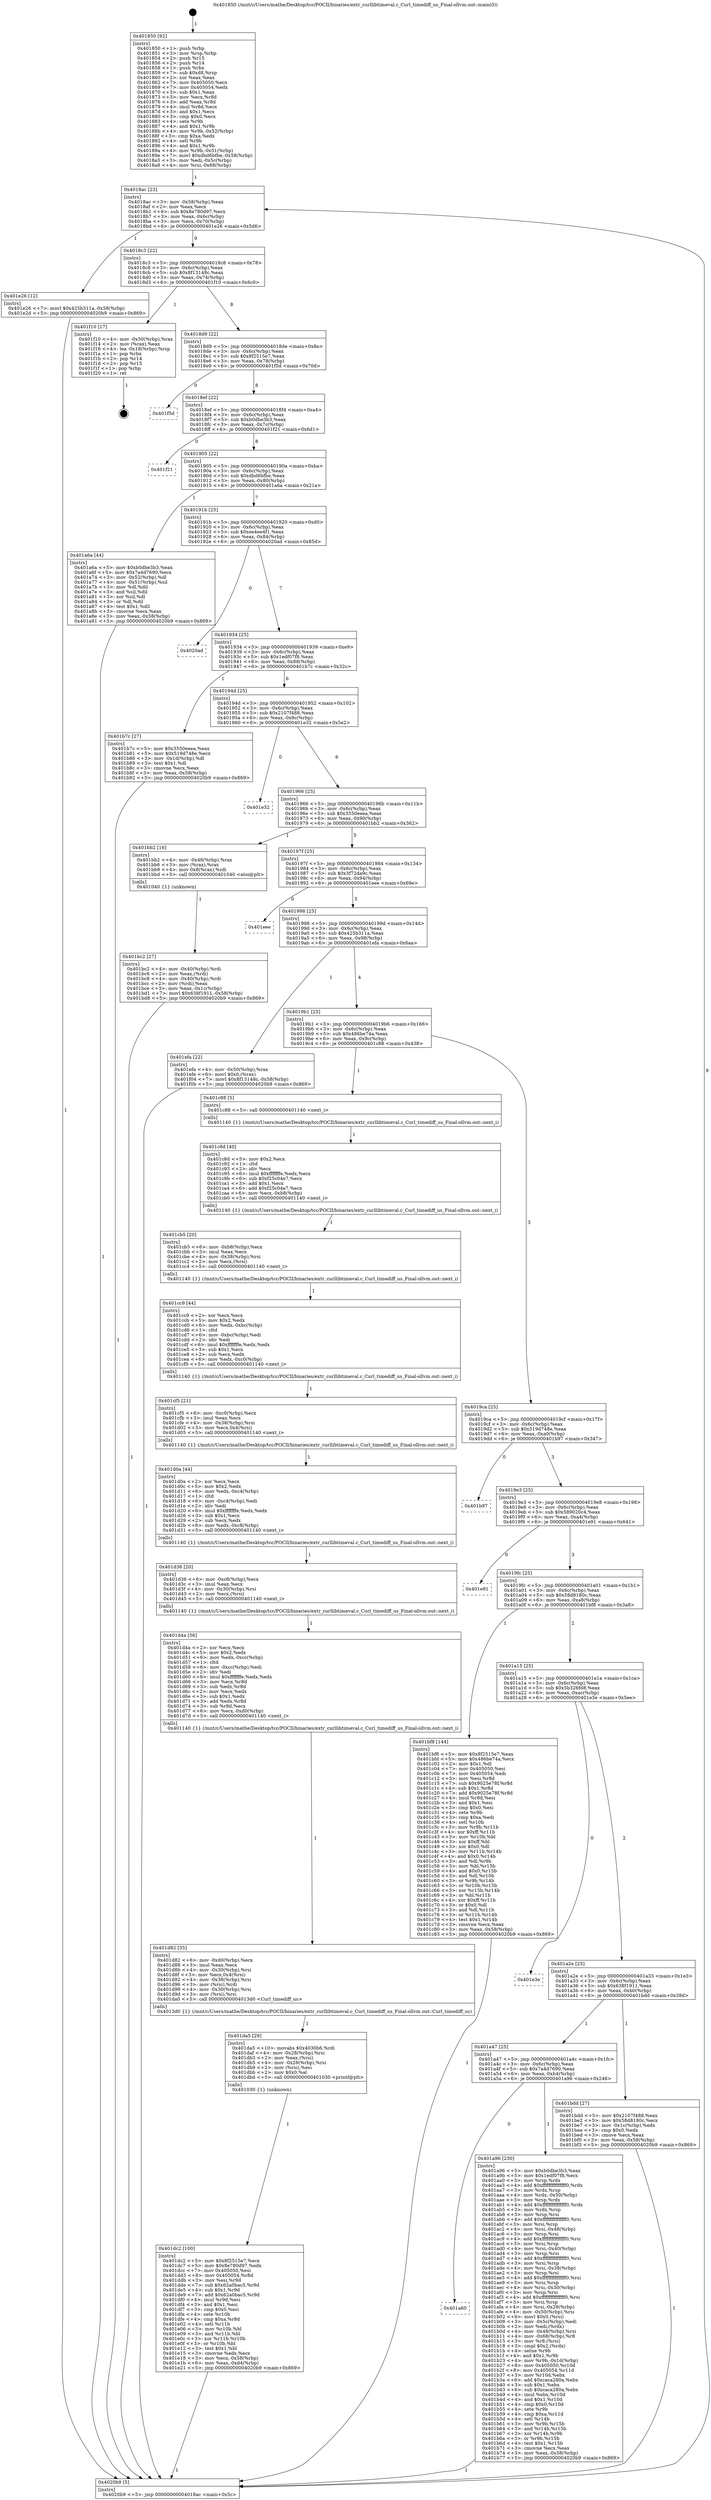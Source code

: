 digraph "0x401850" {
  label = "0x401850 (/mnt/c/Users/mathe/Desktop/tcc/POCII/binaries/extr_curllibtimeval.c_Curl_timediff_us_Final-ollvm.out::main(0))"
  labelloc = "t"
  node[shape=record]

  Entry [label="",width=0.3,height=0.3,shape=circle,fillcolor=black,style=filled]
  "0x4018ac" [label="{
     0x4018ac [23]\l
     | [instrs]\l
     &nbsp;&nbsp;0x4018ac \<+3\>: mov -0x58(%rbp),%eax\l
     &nbsp;&nbsp;0x4018af \<+2\>: mov %eax,%ecx\l
     &nbsp;&nbsp;0x4018b1 \<+6\>: sub $0x8e780d97,%ecx\l
     &nbsp;&nbsp;0x4018b7 \<+3\>: mov %eax,-0x6c(%rbp)\l
     &nbsp;&nbsp;0x4018ba \<+3\>: mov %ecx,-0x70(%rbp)\l
     &nbsp;&nbsp;0x4018bd \<+6\>: je 0000000000401e26 \<main+0x5d6\>\l
  }"]
  "0x401e26" [label="{
     0x401e26 [12]\l
     | [instrs]\l
     &nbsp;&nbsp;0x401e26 \<+7\>: movl $0x425b311a,-0x58(%rbp)\l
     &nbsp;&nbsp;0x401e2d \<+5\>: jmp 00000000004020b9 \<main+0x869\>\l
  }"]
  "0x4018c3" [label="{
     0x4018c3 [22]\l
     | [instrs]\l
     &nbsp;&nbsp;0x4018c3 \<+5\>: jmp 00000000004018c8 \<main+0x78\>\l
     &nbsp;&nbsp;0x4018c8 \<+3\>: mov -0x6c(%rbp),%eax\l
     &nbsp;&nbsp;0x4018cb \<+5\>: sub $0x8f13148c,%eax\l
     &nbsp;&nbsp;0x4018d0 \<+3\>: mov %eax,-0x74(%rbp)\l
     &nbsp;&nbsp;0x4018d3 \<+6\>: je 0000000000401f10 \<main+0x6c0\>\l
  }"]
  Exit [label="",width=0.3,height=0.3,shape=circle,fillcolor=black,style=filled,peripheries=2]
  "0x401f10" [label="{
     0x401f10 [17]\l
     | [instrs]\l
     &nbsp;&nbsp;0x401f10 \<+4\>: mov -0x50(%rbp),%rax\l
     &nbsp;&nbsp;0x401f14 \<+2\>: mov (%rax),%eax\l
     &nbsp;&nbsp;0x401f16 \<+4\>: lea -0x18(%rbp),%rsp\l
     &nbsp;&nbsp;0x401f1a \<+1\>: pop %rbx\l
     &nbsp;&nbsp;0x401f1b \<+2\>: pop %r14\l
     &nbsp;&nbsp;0x401f1d \<+2\>: pop %r15\l
     &nbsp;&nbsp;0x401f1f \<+1\>: pop %rbp\l
     &nbsp;&nbsp;0x401f20 \<+1\>: ret\l
  }"]
  "0x4018d9" [label="{
     0x4018d9 [22]\l
     | [instrs]\l
     &nbsp;&nbsp;0x4018d9 \<+5\>: jmp 00000000004018de \<main+0x8e\>\l
     &nbsp;&nbsp;0x4018de \<+3\>: mov -0x6c(%rbp),%eax\l
     &nbsp;&nbsp;0x4018e1 \<+5\>: sub $0x8f2515e7,%eax\l
     &nbsp;&nbsp;0x4018e6 \<+3\>: mov %eax,-0x78(%rbp)\l
     &nbsp;&nbsp;0x4018e9 \<+6\>: je 0000000000401f5d \<main+0x70d\>\l
  }"]
  "0x401dc2" [label="{
     0x401dc2 [100]\l
     | [instrs]\l
     &nbsp;&nbsp;0x401dc2 \<+5\>: mov $0x8f2515e7,%ecx\l
     &nbsp;&nbsp;0x401dc7 \<+5\>: mov $0x8e780d97,%edx\l
     &nbsp;&nbsp;0x401dcc \<+7\>: mov 0x405050,%esi\l
     &nbsp;&nbsp;0x401dd3 \<+8\>: mov 0x405054,%r8d\l
     &nbsp;&nbsp;0x401ddb \<+3\>: mov %esi,%r9d\l
     &nbsp;&nbsp;0x401dde \<+7\>: sub $0x62a0bac5,%r9d\l
     &nbsp;&nbsp;0x401de5 \<+4\>: sub $0x1,%r9d\l
     &nbsp;&nbsp;0x401de9 \<+7\>: add $0x62a0bac5,%r9d\l
     &nbsp;&nbsp;0x401df0 \<+4\>: imul %r9d,%esi\l
     &nbsp;&nbsp;0x401df4 \<+3\>: and $0x1,%esi\l
     &nbsp;&nbsp;0x401df7 \<+3\>: cmp $0x0,%esi\l
     &nbsp;&nbsp;0x401dfa \<+4\>: sete %r10b\l
     &nbsp;&nbsp;0x401dfe \<+4\>: cmp $0xa,%r8d\l
     &nbsp;&nbsp;0x401e02 \<+4\>: setl %r11b\l
     &nbsp;&nbsp;0x401e06 \<+3\>: mov %r10b,%bl\l
     &nbsp;&nbsp;0x401e09 \<+3\>: and %r11b,%bl\l
     &nbsp;&nbsp;0x401e0c \<+3\>: xor %r11b,%r10b\l
     &nbsp;&nbsp;0x401e0f \<+3\>: or %r10b,%bl\l
     &nbsp;&nbsp;0x401e12 \<+3\>: test $0x1,%bl\l
     &nbsp;&nbsp;0x401e15 \<+3\>: cmovne %edx,%ecx\l
     &nbsp;&nbsp;0x401e18 \<+3\>: mov %ecx,-0x58(%rbp)\l
     &nbsp;&nbsp;0x401e1b \<+6\>: mov %eax,-0xd4(%rbp)\l
     &nbsp;&nbsp;0x401e21 \<+5\>: jmp 00000000004020b9 \<main+0x869\>\l
  }"]
  "0x401f5d" [label="{
     0x401f5d\l
  }", style=dashed]
  "0x4018ef" [label="{
     0x4018ef [22]\l
     | [instrs]\l
     &nbsp;&nbsp;0x4018ef \<+5\>: jmp 00000000004018f4 \<main+0xa4\>\l
     &nbsp;&nbsp;0x4018f4 \<+3\>: mov -0x6c(%rbp),%eax\l
     &nbsp;&nbsp;0x4018f7 \<+5\>: sub $0xb0dbe3b3,%eax\l
     &nbsp;&nbsp;0x4018fc \<+3\>: mov %eax,-0x7c(%rbp)\l
     &nbsp;&nbsp;0x4018ff \<+6\>: je 0000000000401f21 \<main+0x6d1\>\l
  }"]
  "0x401da5" [label="{
     0x401da5 [29]\l
     | [instrs]\l
     &nbsp;&nbsp;0x401da5 \<+10\>: movabs $0x4030b6,%rdi\l
     &nbsp;&nbsp;0x401daf \<+4\>: mov -0x28(%rbp),%rsi\l
     &nbsp;&nbsp;0x401db3 \<+2\>: mov %eax,(%rsi)\l
     &nbsp;&nbsp;0x401db5 \<+4\>: mov -0x28(%rbp),%rsi\l
     &nbsp;&nbsp;0x401db9 \<+2\>: mov (%rsi),%esi\l
     &nbsp;&nbsp;0x401dbb \<+2\>: mov $0x0,%al\l
     &nbsp;&nbsp;0x401dbd \<+5\>: call 0000000000401030 \<printf@plt\>\l
     | [calls]\l
     &nbsp;&nbsp;0x401030 \{1\} (unknown)\l
  }"]
  "0x401f21" [label="{
     0x401f21\l
  }", style=dashed]
  "0x401905" [label="{
     0x401905 [22]\l
     | [instrs]\l
     &nbsp;&nbsp;0x401905 \<+5\>: jmp 000000000040190a \<main+0xba\>\l
     &nbsp;&nbsp;0x40190a \<+3\>: mov -0x6c(%rbp),%eax\l
     &nbsp;&nbsp;0x40190d \<+5\>: sub $0xdbd6bfbe,%eax\l
     &nbsp;&nbsp;0x401912 \<+3\>: mov %eax,-0x80(%rbp)\l
     &nbsp;&nbsp;0x401915 \<+6\>: je 0000000000401a6a \<main+0x21a\>\l
  }"]
  "0x401d82" [label="{
     0x401d82 [35]\l
     | [instrs]\l
     &nbsp;&nbsp;0x401d82 \<+6\>: mov -0xd0(%rbp),%ecx\l
     &nbsp;&nbsp;0x401d88 \<+3\>: imul %eax,%ecx\l
     &nbsp;&nbsp;0x401d8b \<+4\>: mov -0x30(%rbp),%rsi\l
     &nbsp;&nbsp;0x401d8f \<+3\>: mov %ecx,0x4(%rsi)\l
     &nbsp;&nbsp;0x401d92 \<+4\>: mov -0x38(%rbp),%rsi\l
     &nbsp;&nbsp;0x401d96 \<+3\>: mov (%rsi),%rdi\l
     &nbsp;&nbsp;0x401d99 \<+4\>: mov -0x30(%rbp),%rsi\l
     &nbsp;&nbsp;0x401d9d \<+3\>: mov (%rsi),%rsi\l
     &nbsp;&nbsp;0x401da0 \<+5\>: call 00000000004013d0 \<Curl_timediff_us\>\l
     | [calls]\l
     &nbsp;&nbsp;0x4013d0 \{1\} (/mnt/c/Users/mathe/Desktop/tcc/POCII/binaries/extr_curllibtimeval.c_Curl_timediff_us_Final-ollvm.out::Curl_timediff_us)\l
  }"]
  "0x401a6a" [label="{
     0x401a6a [44]\l
     | [instrs]\l
     &nbsp;&nbsp;0x401a6a \<+5\>: mov $0xb0dbe3b3,%eax\l
     &nbsp;&nbsp;0x401a6f \<+5\>: mov $0x7a4d7690,%ecx\l
     &nbsp;&nbsp;0x401a74 \<+3\>: mov -0x52(%rbp),%dl\l
     &nbsp;&nbsp;0x401a77 \<+4\>: mov -0x51(%rbp),%sil\l
     &nbsp;&nbsp;0x401a7b \<+3\>: mov %dl,%dil\l
     &nbsp;&nbsp;0x401a7e \<+3\>: and %sil,%dil\l
     &nbsp;&nbsp;0x401a81 \<+3\>: xor %sil,%dl\l
     &nbsp;&nbsp;0x401a84 \<+3\>: or %dl,%dil\l
     &nbsp;&nbsp;0x401a87 \<+4\>: test $0x1,%dil\l
     &nbsp;&nbsp;0x401a8b \<+3\>: cmovne %ecx,%eax\l
     &nbsp;&nbsp;0x401a8e \<+3\>: mov %eax,-0x58(%rbp)\l
     &nbsp;&nbsp;0x401a91 \<+5\>: jmp 00000000004020b9 \<main+0x869\>\l
  }"]
  "0x40191b" [label="{
     0x40191b [25]\l
     | [instrs]\l
     &nbsp;&nbsp;0x40191b \<+5\>: jmp 0000000000401920 \<main+0xd0\>\l
     &nbsp;&nbsp;0x401920 \<+3\>: mov -0x6c(%rbp),%eax\l
     &nbsp;&nbsp;0x401923 \<+5\>: sub $0xee4ee4f1,%eax\l
     &nbsp;&nbsp;0x401928 \<+6\>: mov %eax,-0x84(%rbp)\l
     &nbsp;&nbsp;0x40192e \<+6\>: je 00000000004020ad \<main+0x85d\>\l
  }"]
  "0x4020b9" [label="{
     0x4020b9 [5]\l
     | [instrs]\l
     &nbsp;&nbsp;0x4020b9 \<+5\>: jmp 00000000004018ac \<main+0x5c\>\l
  }"]
  "0x401850" [label="{
     0x401850 [92]\l
     | [instrs]\l
     &nbsp;&nbsp;0x401850 \<+1\>: push %rbp\l
     &nbsp;&nbsp;0x401851 \<+3\>: mov %rsp,%rbp\l
     &nbsp;&nbsp;0x401854 \<+2\>: push %r15\l
     &nbsp;&nbsp;0x401856 \<+2\>: push %r14\l
     &nbsp;&nbsp;0x401858 \<+1\>: push %rbx\l
     &nbsp;&nbsp;0x401859 \<+7\>: sub $0xd8,%rsp\l
     &nbsp;&nbsp;0x401860 \<+2\>: xor %eax,%eax\l
     &nbsp;&nbsp;0x401862 \<+7\>: mov 0x405050,%ecx\l
     &nbsp;&nbsp;0x401869 \<+7\>: mov 0x405054,%edx\l
     &nbsp;&nbsp;0x401870 \<+3\>: sub $0x1,%eax\l
     &nbsp;&nbsp;0x401873 \<+3\>: mov %ecx,%r8d\l
     &nbsp;&nbsp;0x401876 \<+3\>: add %eax,%r8d\l
     &nbsp;&nbsp;0x401879 \<+4\>: imul %r8d,%ecx\l
     &nbsp;&nbsp;0x40187d \<+3\>: and $0x1,%ecx\l
     &nbsp;&nbsp;0x401880 \<+3\>: cmp $0x0,%ecx\l
     &nbsp;&nbsp;0x401883 \<+4\>: sete %r9b\l
     &nbsp;&nbsp;0x401887 \<+4\>: and $0x1,%r9b\l
     &nbsp;&nbsp;0x40188b \<+4\>: mov %r9b,-0x52(%rbp)\l
     &nbsp;&nbsp;0x40188f \<+3\>: cmp $0xa,%edx\l
     &nbsp;&nbsp;0x401892 \<+4\>: setl %r9b\l
     &nbsp;&nbsp;0x401896 \<+4\>: and $0x1,%r9b\l
     &nbsp;&nbsp;0x40189a \<+4\>: mov %r9b,-0x51(%rbp)\l
     &nbsp;&nbsp;0x40189e \<+7\>: movl $0xdbd6bfbe,-0x58(%rbp)\l
     &nbsp;&nbsp;0x4018a5 \<+3\>: mov %edi,-0x5c(%rbp)\l
     &nbsp;&nbsp;0x4018a8 \<+4\>: mov %rsi,-0x68(%rbp)\l
  }"]
  "0x401d4a" [label="{
     0x401d4a [56]\l
     | [instrs]\l
     &nbsp;&nbsp;0x401d4a \<+2\>: xor %ecx,%ecx\l
     &nbsp;&nbsp;0x401d4c \<+5\>: mov $0x2,%edx\l
     &nbsp;&nbsp;0x401d51 \<+6\>: mov %edx,-0xcc(%rbp)\l
     &nbsp;&nbsp;0x401d57 \<+1\>: cltd\l
     &nbsp;&nbsp;0x401d58 \<+6\>: mov -0xcc(%rbp),%edi\l
     &nbsp;&nbsp;0x401d5e \<+2\>: idiv %edi\l
     &nbsp;&nbsp;0x401d60 \<+6\>: imul $0xfffffffe,%edx,%edx\l
     &nbsp;&nbsp;0x401d66 \<+3\>: mov %ecx,%r8d\l
     &nbsp;&nbsp;0x401d69 \<+3\>: sub %edx,%r8d\l
     &nbsp;&nbsp;0x401d6c \<+2\>: mov %ecx,%edx\l
     &nbsp;&nbsp;0x401d6e \<+3\>: sub $0x1,%edx\l
     &nbsp;&nbsp;0x401d71 \<+3\>: add %edx,%r8d\l
     &nbsp;&nbsp;0x401d74 \<+3\>: sub %r8d,%ecx\l
     &nbsp;&nbsp;0x401d77 \<+6\>: mov %ecx,-0xd0(%rbp)\l
     &nbsp;&nbsp;0x401d7d \<+5\>: call 0000000000401140 \<next_i\>\l
     | [calls]\l
     &nbsp;&nbsp;0x401140 \{1\} (/mnt/c/Users/mathe/Desktop/tcc/POCII/binaries/extr_curllibtimeval.c_Curl_timediff_us_Final-ollvm.out::next_i)\l
  }"]
  "0x4020ad" [label="{
     0x4020ad\l
  }", style=dashed]
  "0x401934" [label="{
     0x401934 [25]\l
     | [instrs]\l
     &nbsp;&nbsp;0x401934 \<+5\>: jmp 0000000000401939 \<main+0xe9\>\l
     &nbsp;&nbsp;0x401939 \<+3\>: mov -0x6c(%rbp),%eax\l
     &nbsp;&nbsp;0x40193c \<+5\>: sub $0x1edf07f8,%eax\l
     &nbsp;&nbsp;0x401941 \<+6\>: mov %eax,-0x88(%rbp)\l
     &nbsp;&nbsp;0x401947 \<+6\>: je 0000000000401b7c \<main+0x32c\>\l
  }"]
  "0x401d36" [label="{
     0x401d36 [20]\l
     | [instrs]\l
     &nbsp;&nbsp;0x401d36 \<+6\>: mov -0xc8(%rbp),%ecx\l
     &nbsp;&nbsp;0x401d3c \<+3\>: imul %eax,%ecx\l
     &nbsp;&nbsp;0x401d3f \<+4\>: mov -0x30(%rbp),%rsi\l
     &nbsp;&nbsp;0x401d43 \<+2\>: mov %ecx,(%rsi)\l
     &nbsp;&nbsp;0x401d45 \<+5\>: call 0000000000401140 \<next_i\>\l
     | [calls]\l
     &nbsp;&nbsp;0x401140 \{1\} (/mnt/c/Users/mathe/Desktop/tcc/POCII/binaries/extr_curllibtimeval.c_Curl_timediff_us_Final-ollvm.out::next_i)\l
  }"]
  "0x401b7c" [label="{
     0x401b7c [27]\l
     | [instrs]\l
     &nbsp;&nbsp;0x401b7c \<+5\>: mov $0x3550eeea,%eax\l
     &nbsp;&nbsp;0x401b81 \<+5\>: mov $0x519d748e,%ecx\l
     &nbsp;&nbsp;0x401b86 \<+3\>: mov -0x1d(%rbp),%dl\l
     &nbsp;&nbsp;0x401b89 \<+3\>: test $0x1,%dl\l
     &nbsp;&nbsp;0x401b8c \<+3\>: cmovne %ecx,%eax\l
     &nbsp;&nbsp;0x401b8f \<+3\>: mov %eax,-0x58(%rbp)\l
     &nbsp;&nbsp;0x401b92 \<+5\>: jmp 00000000004020b9 \<main+0x869\>\l
  }"]
  "0x40194d" [label="{
     0x40194d [25]\l
     | [instrs]\l
     &nbsp;&nbsp;0x40194d \<+5\>: jmp 0000000000401952 \<main+0x102\>\l
     &nbsp;&nbsp;0x401952 \<+3\>: mov -0x6c(%rbp),%eax\l
     &nbsp;&nbsp;0x401955 \<+5\>: sub $0x2107f488,%eax\l
     &nbsp;&nbsp;0x40195a \<+6\>: mov %eax,-0x8c(%rbp)\l
     &nbsp;&nbsp;0x401960 \<+6\>: je 0000000000401e32 \<main+0x5e2\>\l
  }"]
  "0x401d0a" [label="{
     0x401d0a [44]\l
     | [instrs]\l
     &nbsp;&nbsp;0x401d0a \<+2\>: xor %ecx,%ecx\l
     &nbsp;&nbsp;0x401d0c \<+5\>: mov $0x2,%edx\l
     &nbsp;&nbsp;0x401d11 \<+6\>: mov %edx,-0xc4(%rbp)\l
     &nbsp;&nbsp;0x401d17 \<+1\>: cltd\l
     &nbsp;&nbsp;0x401d18 \<+6\>: mov -0xc4(%rbp),%edi\l
     &nbsp;&nbsp;0x401d1e \<+2\>: idiv %edi\l
     &nbsp;&nbsp;0x401d20 \<+6\>: imul $0xfffffffe,%edx,%edx\l
     &nbsp;&nbsp;0x401d26 \<+3\>: sub $0x1,%ecx\l
     &nbsp;&nbsp;0x401d29 \<+2\>: sub %ecx,%edx\l
     &nbsp;&nbsp;0x401d2b \<+6\>: mov %edx,-0xc8(%rbp)\l
     &nbsp;&nbsp;0x401d31 \<+5\>: call 0000000000401140 \<next_i\>\l
     | [calls]\l
     &nbsp;&nbsp;0x401140 \{1\} (/mnt/c/Users/mathe/Desktop/tcc/POCII/binaries/extr_curllibtimeval.c_Curl_timediff_us_Final-ollvm.out::next_i)\l
  }"]
  "0x401e32" [label="{
     0x401e32\l
  }", style=dashed]
  "0x401966" [label="{
     0x401966 [25]\l
     | [instrs]\l
     &nbsp;&nbsp;0x401966 \<+5\>: jmp 000000000040196b \<main+0x11b\>\l
     &nbsp;&nbsp;0x40196b \<+3\>: mov -0x6c(%rbp),%eax\l
     &nbsp;&nbsp;0x40196e \<+5\>: sub $0x3550eeea,%eax\l
     &nbsp;&nbsp;0x401973 \<+6\>: mov %eax,-0x90(%rbp)\l
     &nbsp;&nbsp;0x401979 \<+6\>: je 0000000000401bb2 \<main+0x362\>\l
  }"]
  "0x401cf5" [label="{
     0x401cf5 [21]\l
     | [instrs]\l
     &nbsp;&nbsp;0x401cf5 \<+6\>: mov -0xc0(%rbp),%ecx\l
     &nbsp;&nbsp;0x401cfb \<+3\>: imul %eax,%ecx\l
     &nbsp;&nbsp;0x401cfe \<+4\>: mov -0x38(%rbp),%rsi\l
     &nbsp;&nbsp;0x401d02 \<+3\>: mov %ecx,0x4(%rsi)\l
     &nbsp;&nbsp;0x401d05 \<+5\>: call 0000000000401140 \<next_i\>\l
     | [calls]\l
     &nbsp;&nbsp;0x401140 \{1\} (/mnt/c/Users/mathe/Desktop/tcc/POCII/binaries/extr_curllibtimeval.c_Curl_timediff_us_Final-ollvm.out::next_i)\l
  }"]
  "0x401bb2" [label="{
     0x401bb2 [16]\l
     | [instrs]\l
     &nbsp;&nbsp;0x401bb2 \<+4\>: mov -0x48(%rbp),%rax\l
     &nbsp;&nbsp;0x401bb6 \<+3\>: mov (%rax),%rax\l
     &nbsp;&nbsp;0x401bb9 \<+4\>: mov 0x8(%rax),%rdi\l
     &nbsp;&nbsp;0x401bbd \<+5\>: call 0000000000401040 \<atoi@plt\>\l
     | [calls]\l
     &nbsp;&nbsp;0x401040 \{1\} (unknown)\l
  }"]
  "0x40197f" [label="{
     0x40197f [25]\l
     | [instrs]\l
     &nbsp;&nbsp;0x40197f \<+5\>: jmp 0000000000401984 \<main+0x134\>\l
     &nbsp;&nbsp;0x401984 \<+3\>: mov -0x6c(%rbp),%eax\l
     &nbsp;&nbsp;0x401987 \<+5\>: sub $0x3f72da9c,%eax\l
     &nbsp;&nbsp;0x40198c \<+6\>: mov %eax,-0x94(%rbp)\l
     &nbsp;&nbsp;0x401992 \<+6\>: je 0000000000401eee \<main+0x69e\>\l
  }"]
  "0x401cc9" [label="{
     0x401cc9 [44]\l
     | [instrs]\l
     &nbsp;&nbsp;0x401cc9 \<+2\>: xor %ecx,%ecx\l
     &nbsp;&nbsp;0x401ccb \<+5\>: mov $0x2,%edx\l
     &nbsp;&nbsp;0x401cd0 \<+6\>: mov %edx,-0xbc(%rbp)\l
     &nbsp;&nbsp;0x401cd6 \<+1\>: cltd\l
     &nbsp;&nbsp;0x401cd7 \<+6\>: mov -0xbc(%rbp),%edi\l
     &nbsp;&nbsp;0x401cdd \<+2\>: idiv %edi\l
     &nbsp;&nbsp;0x401cdf \<+6\>: imul $0xfffffffe,%edx,%edx\l
     &nbsp;&nbsp;0x401ce5 \<+3\>: sub $0x1,%ecx\l
     &nbsp;&nbsp;0x401ce8 \<+2\>: sub %ecx,%edx\l
     &nbsp;&nbsp;0x401cea \<+6\>: mov %edx,-0xc0(%rbp)\l
     &nbsp;&nbsp;0x401cf0 \<+5\>: call 0000000000401140 \<next_i\>\l
     | [calls]\l
     &nbsp;&nbsp;0x401140 \{1\} (/mnt/c/Users/mathe/Desktop/tcc/POCII/binaries/extr_curllibtimeval.c_Curl_timediff_us_Final-ollvm.out::next_i)\l
  }"]
  "0x401eee" [label="{
     0x401eee\l
  }", style=dashed]
  "0x401998" [label="{
     0x401998 [25]\l
     | [instrs]\l
     &nbsp;&nbsp;0x401998 \<+5\>: jmp 000000000040199d \<main+0x14d\>\l
     &nbsp;&nbsp;0x40199d \<+3\>: mov -0x6c(%rbp),%eax\l
     &nbsp;&nbsp;0x4019a0 \<+5\>: sub $0x425b311a,%eax\l
     &nbsp;&nbsp;0x4019a5 \<+6\>: mov %eax,-0x98(%rbp)\l
     &nbsp;&nbsp;0x4019ab \<+6\>: je 0000000000401efa \<main+0x6aa\>\l
  }"]
  "0x401cb5" [label="{
     0x401cb5 [20]\l
     | [instrs]\l
     &nbsp;&nbsp;0x401cb5 \<+6\>: mov -0xb8(%rbp),%ecx\l
     &nbsp;&nbsp;0x401cbb \<+3\>: imul %eax,%ecx\l
     &nbsp;&nbsp;0x401cbe \<+4\>: mov -0x38(%rbp),%rsi\l
     &nbsp;&nbsp;0x401cc2 \<+2\>: mov %ecx,(%rsi)\l
     &nbsp;&nbsp;0x401cc4 \<+5\>: call 0000000000401140 \<next_i\>\l
     | [calls]\l
     &nbsp;&nbsp;0x401140 \{1\} (/mnt/c/Users/mathe/Desktop/tcc/POCII/binaries/extr_curllibtimeval.c_Curl_timediff_us_Final-ollvm.out::next_i)\l
  }"]
  "0x401efa" [label="{
     0x401efa [22]\l
     | [instrs]\l
     &nbsp;&nbsp;0x401efa \<+4\>: mov -0x50(%rbp),%rax\l
     &nbsp;&nbsp;0x401efe \<+6\>: movl $0x0,(%rax)\l
     &nbsp;&nbsp;0x401f04 \<+7\>: movl $0x8f13148c,-0x58(%rbp)\l
     &nbsp;&nbsp;0x401f0b \<+5\>: jmp 00000000004020b9 \<main+0x869\>\l
  }"]
  "0x4019b1" [label="{
     0x4019b1 [25]\l
     | [instrs]\l
     &nbsp;&nbsp;0x4019b1 \<+5\>: jmp 00000000004019b6 \<main+0x166\>\l
     &nbsp;&nbsp;0x4019b6 \<+3\>: mov -0x6c(%rbp),%eax\l
     &nbsp;&nbsp;0x4019b9 \<+5\>: sub $0x486be74a,%eax\l
     &nbsp;&nbsp;0x4019be \<+6\>: mov %eax,-0x9c(%rbp)\l
     &nbsp;&nbsp;0x4019c4 \<+6\>: je 0000000000401c88 \<main+0x438\>\l
  }"]
  "0x401c8d" [label="{
     0x401c8d [40]\l
     | [instrs]\l
     &nbsp;&nbsp;0x401c8d \<+5\>: mov $0x2,%ecx\l
     &nbsp;&nbsp;0x401c92 \<+1\>: cltd\l
     &nbsp;&nbsp;0x401c93 \<+2\>: idiv %ecx\l
     &nbsp;&nbsp;0x401c95 \<+6\>: imul $0xfffffffe,%edx,%ecx\l
     &nbsp;&nbsp;0x401c9b \<+6\>: sub $0xf25c04e7,%ecx\l
     &nbsp;&nbsp;0x401ca1 \<+3\>: add $0x1,%ecx\l
     &nbsp;&nbsp;0x401ca4 \<+6\>: add $0xf25c04e7,%ecx\l
     &nbsp;&nbsp;0x401caa \<+6\>: mov %ecx,-0xb8(%rbp)\l
     &nbsp;&nbsp;0x401cb0 \<+5\>: call 0000000000401140 \<next_i\>\l
     | [calls]\l
     &nbsp;&nbsp;0x401140 \{1\} (/mnt/c/Users/mathe/Desktop/tcc/POCII/binaries/extr_curllibtimeval.c_Curl_timediff_us_Final-ollvm.out::next_i)\l
  }"]
  "0x401c88" [label="{
     0x401c88 [5]\l
     | [instrs]\l
     &nbsp;&nbsp;0x401c88 \<+5\>: call 0000000000401140 \<next_i\>\l
     | [calls]\l
     &nbsp;&nbsp;0x401140 \{1\} (/mnt/c/Users/mathe/Desktop/tcc/POCII/binaries/extr_curllibtimeval.c_Curl_timediff_us_Final-ollvm.out::next_i)\l
  }"]
  "0x4019ca" [label="{
     0x4019ca [25]\l
     | [instrs]\l
     &nbsp;&nbsp;0x4019ca \<+5\>: jmp 00000000004019cf \<main+0x17f\>\l
     &nbsp;&nbsp;0x4019cf \<+3\>: mov -0x6c(%rbp),%eax\l
     &nbsp;&nbsp;0x4019d2 \<+5\>: sub $0x519d748e,%eax\l
     &nbsp;&nbsp;0x4019d7 \<+6\>: mov %eax,-0xa0(%rbp)\l
     &nbsp;&nbsp;0x4019dd \<+6\>: je 0000000000401b97 \<main+0x347\>\l
  }"]
  "0x401bc2" [label="{
     0x401bc2 [27]\l
     | [instrs]\l
     &nbsp;&nbsp;0x401bc2 \<+4\>: mov -0x40(%rbp),%rdi\l
     &nbsp;&nbsp;0x401bc6 \<+2\>: mov %eax,(%rdi)\l
     &nbsp;&nbsp;0x401bc8 \<+4\>: mov -0x40(%rbp),%rdi\l
     &nbsp;&nbsp;0x401bcc \<+2\>: mov (%rdi),%eax\l
     &nbsp;&nbsp;0x401bce \<+3\>: mov %eax,-0x1c(%rbp)\l
     &nbsp;&nbsp;0x401bd1 \<+7\>: movl $0x638f1911,-0x58(%rbp)\l
     &nbsp;&nbsp;0x401bd8 \<+5\>: jmp 00000000004020b9 \<main+0x869\>\l
  }"]
  "0x401b97" [label="{
     0x401b97\l
  }", style=dashed]
  "0x4019e3" [label="{
     0x4019e3 [25]\l
     | [instrs]\l
     &nbsp;&nbsp;0x4019e3 \<+5\>: jmp 00000000004019e8 \<main+0x198\>\l
     &nbsp;&nbsp;0x4019e8 \<+3\>: mov -0x6c(%rbp),%eax\l
     &nbsp;&nbsp;0x4019eb \<+5\>: sub $0x589020c4,%eax\l
     &nbsp;&nbsp;0x4019f0 \<+6\>: mov %eax,-0xa4(%rbp)\l
     &nbsp;&nbsp;0x4019f6 \<+6\>: je 0000000000401e91 \<main+0x641\>\l
  }"]
  "0x401a60" [label="{
     0x401a60\l
  }", style=dashed]
  "0x401e91" [label="{
     0x401e91\l
  }", style=dashed]
  "0x4019fc" [label="{
     0x4019fc [25]\l
     | [instrs]\l
     &nbsp;&nbsp;0x4019fc \<+5\>: jmp 0000000000401a01 \<main+0x1b1\>\l
     &nbsp;&nbsp;0x401a01 \<+3\>: mov -0x6c(%rbp),%eax\l
     &nbsp;&nbsp;0x401a04 \<+5\>: sub $0x58d8180c,%eax\l
     &nbsp;&nbsp;0x401a09 \<+6\>: mov %eax,-0xa8(%rbp)\l
     &nbsp;&nbsp;0x401a0f \<+6\>: je 0000000000401bf8 \<main+0x3a8\>\l
  }"]
  "0x401a96" [label="{
     0x401a96 [230]\l
     | [instrs]\l
     &nbsp;&nbsp;0x401a96 \<+5\>: mov $0xb0dbe3b3,%eax\l
     &nbsp;&nbsp;0x401a9b \<+5\>: mov $0x1edf07f8,%ecx\l
     &nbsp;&nbsp;0x401aa0 \<+3\>: mov %rsp,%rdx\l
     &nbsp;&nbsp;0x401aa3 \<+4\>: add $0xfffffffffffffff0,%rdx\l
     &nbsp;&nbsp;0x401aa7 \<+3\>: mov %rdx,%rsp\l
     &nbsp;&nbsp;0x401aaa \<+4\>: mov %rdx,-0x50(%rbp)\l
     &nbsp;&nbsp;0x401aae \<+3\>: mov %rsp,%rdx\l
     &nbsp;&nbsp;0x401ab1 \<+4\>: add $0xfffffffffffffff0,%rdx\l
     &nbsp;&nbsp;0x401ab5 \<+3\>: mov %rdx,%rsp\l
     &nbsp;&nbsp;0x401ab8 \<+3\>: mov %rsp,%rsi\l
     &nbsp;&nbsp;0x401abb \<+4\>: add $0xfffffffffffffff0,%rsi\l
     &nbsp;&nbsp;0x401abf \<+3\>: mov %rsi,%rsp\l
     &nbsp;&nbsp;0x401ac2 \<+4\>: mov %rsi,-0x48(%rbp)\l
     &nbsp;&nbsp;0x401ac6 \<+3\>: mov %rsp,%rsi\l
     &nbsp;&nbsp;0x401ac9 \<+4\>: add $0xfffffffffffffff0,%rsi\l
     &nbsp;&nbsp;0x401acd \<+3\>: mov %rsi,%rsp\l
     &nbsp;&nbsp;0x401ad0 \<+4\>: mov %rsi,-0x40(%rbp)\l
     &nbsp;&nbsp;0x401ad4 \<+3\>: mov %rsp,%rsi\l
     &nbsp;&nbsp;0x401ad7 \<+4\>: add $0xfffffffffffffff0,%rsi\l
     &nbsp;&nbsp;0x401adb \<+3\>: mov %rsi,%rsp\l
     &nbsp;&nbsp;0x401ade \<+4\>: mov %rsi,-0x38(%rbp)\l
     &nbsp;&nbsp;0x401ae2 \<+3\>: mov %rsp,%rsi\l
     &nbsp;&nbsp;0x401ae5 \<+4\>: add $0xfffffffffffffff0,%rsi\l
     &nbsp;&nbsp;0x401ae9 \<+3\>: mov %rsi,%rsp\l
     &nbsp;&nbsp;0x401aec \<+4\>: mov %rsi,-0x30(%rbp)\l
     &nbsp;&nbsp;0x401af0 \<+3\>: mov %rsp,%rsi\l
     &nbsp;&nbsp;0x401af3 \<+4\>: add $0xfffffffffffffff0,%rsi\l
     &nbsp;&nbsp;0x401af7 \<+3\>: mov %rsi,%rsp\l
     &nbsp;&nbsp;0x401afa \<+4\>: mov %rsi,-0x28(%rbp)\l
     &nbsp;&nbsp;0x401afe \<+4\>: mov -0x50(%rbp),%rsi\l
     &nbsp;&nbsp;0x401b02 \<+6\>: movl $0x0,(%rsi)\l
     &nbsp;&nbsp;0x401b08 \<+3\>: mov -0x5c(%rbp),%edi\l
     &nbsp;&nbsp;0x401b0b \<+2\>: mov %edi,(%rdx)\l
     &nbsp;&nbsp;0x401b0d \<+4\>: mov -0x48(%rbp),%rsi\l
     &nbsp;&nbsp;0x401b11 \<+4\>: mov -0x68(%rbp),%r8\l
     &nbsp;&nbsp;0x401b15 \<+3\>: mov %r8,(%rsi)\l
     &nbsp;&nbsp;0x401b18 \<+3\>: cmpl $0x2,(%rdx)\l
     &nbsp;&nbsp;0x401b1b \<+4\>: setne %r9b\l
     &nbsp;&nbsp;0x401b1f \<+4\>: and $0x1,%r9b\l
     &nbsp;&nbsp;0x401b23 \<+4\>: mov %r9b,-0x1d(%rbp)\l
     &nbsp;&nbsp;0x401b27 \<+8\>: mov 0x405050,%r10d\l
     &nbsp;&nbsp;0x401b2f \<+8\>: mov 0x405054,%r11d\l
     &nbsp;&nbsp;0x401b37 \<+3\>: mov %r10d,%ebx\l
     &nbsp;&nbsp;0x401b3a \<+6\>: add $0xcaca280a,%ebx\l
     &nbsp;&nbsp;0x401b40 \<+3\>: sub $0x1,%ebx\l
     &nbsp;&nbsp;0x401b43 \<+6\>: sub $0xcaca280a,%ebx\l
     &nbsp;&nbsp;0x401b49 \<+4\>: imul %ebx,%r10d\l
     &nbsp;&nbsp;0x401b4d \<+4\>: and $0x1,%r10d\l
     &nbsp;&nbsp;0x401b51 \<+4\>: cmp $0x0,%r10d\l
     &nbsp;&nbsp;0x401b55 \<+4\>: sete %r9b\l
     &nbsp;&nbsp;0x401b59 \<+4\>: cmp $0xa,%r11d\l
     &nbsp;&nbsp;0x401b5d \<+4\>: setl %r14b\l
     &nbsp;&nbsp;0x401b61 \<+3\>: mov %r9b,%r15b\l
     &nbsp;&nbsp;0x401b64 \<+3\>: and %r14b,%r15b\l
     &nbsp;&nbsp;0x401b67 \<+3\>: xor %r14b,%r9b\l
     &nbsp;&nbsp;0x401b6a \<+3\>: or %r9b,%r15b\l
     &nbsp;&nbsp;0x401b6d \<+4\>: test $0x1,%r15b\l
     &nbsp;&nbsp;0x401b71 \<+3\>: cmovne %ecx,%eax\l
     &nbsp;&nbsp;0x401b74 \<+3\>: mov %eax,-0x58(%rbp)\l
     &nbsp;&nbsp;0x401b77 \<+5\>: jmp 00000000004020b9 \<main+0x869\>\l
  }"]
  "0x401bf8" [label="{
     0x401bf8 [144]\l
     | [instrs]\l
     &nbsp;&nbsp;0x401bf8 \<+5\>: mov $0x8f2515e7,%eax\l
     &nbsp;&nbsp;0x401bfd \<+5\>: mov $0x486be74a,%ecx\l
     &nbsp;&nbsp;0x401c02 \<+2\>: mov $0x1,%dl\l
     &nbsp;&nbsp;0x401c04 \<+7\>: mov 0x405050,%esi\l
     &nbsp;&nbsp;0x401c0b \<+7\>: mov 0x405054,%edi\l
     &nbsp;&nbsp;0x401c12 \<+3\>: mov %esi,%r8d\l
     &nbsp;&nbsp;0x401c15 \<+7\>: sub $0x9025e78f,%r8d\l
     &nbsp;&nbsp;0x401c1c \<+4\>: sub $0x1,%r8d\l
     &nbsp;&nbsp;0x401c20 \<+7\>: add $0x9025e78f,%r8d\l
     &nbsp;&nbsp;0x401c27 \<+4\>: imul %r8d,%esi\l
     &nbsp;&nbsp;0x401c2b \<+3\>: and $0x1,%esi\l
     &nbsp;&nbsp;0x401c2e \<+3\>: cmp $0x0,%esi\l
     &nbsp;&nbsp;0x401c31 \<+4\>: sete %r9b\l
     &nbsp;&nbsp;0x401c35 \<+3\>: cmp $0xa,%edi\l
     &nbsp;&nbsp;0x401c38 \<+4\>: setl %r10b\l
     &nbsp;&nbsp;0x401c3c \<+3\>: mov %r9b,%r11b\l
     &nbsp;&nbsp;0x401c3f \<+4\>: xor $0xff,%r11b\l
     &nbsp;&nbsp;0x401c43 \<+3\>: mov %r10b,%bl\l
     &nbsp;&nbsp;0x401c46 \<+3\>: xor $0xff,%bl\l
     &nbsp;&nbsp;0x401c49 \<+3\>: xor $0x0,%dl\l
     &nbsp;&nbsp;0x401c4c \<+3\>: mov %r11b,%r14b\l
     &nbsp;&nbsp;0x401c4f \<+4\>: and $0x0,%r14b\l
     &nbsp;&nbsp;0x401c53 \<+3\>: and %dl,%r9b\l
     &nbsp;&nbsp;0x401c56 \<+3\>: mov %bl,%r15b\l
     &nbsp;&nbsp;0x401c59 \<+4\>: and $0x0,%r15b\l
     &nbsp;&nbsp;0x401c5d \<+3\>: and %dl,%r10b\l
     &nbsp;&nbsp;0x401c60 \<+3\>: or %r9b,%r14b\l
     &nbsp;&nbsp;0x401c63 \<+3\>: or %r10b,%r15b\l
     &nbsp;&nbsp;0x401c66 \<+3\>: xor %r15b,%r14b\l
     &nbsp;&nbsp;0x401c69 \<+3\>: or %bl,%r11b\l
     &nbsp;&nbsp;0x401c6c \<+4\>: xor $0xff,%r11b\l
     &nbsp;&nbsp;0x401c70 \<+3\>: or $0x0,%dl\l
     &nbsp;&nbsp;0x401c73 \<+3\>: and %dl,%r11b\l
     &nbsp;&nbsp;0x401c76 \<+3\>: or %r11b,%r14b\l
     &nbsp;&nbsp;0x401c79 \<+4\>: test $0x1,%r14b\l
     &nbsp;&nbsp;0x401c7d \<+3\>: cmovne %ecx,%eax\l
     &nbsp;&nbsp;0x401c80 \<+3\>: mov %eax,-0x58(%rbp)\l
     &nbsp;&nbsp;0x401c83 \<+5\>: jmp 00000000004020b9 \<main+0x869\>\l
  }"]
  "0x401a15" [label="{
     0x401a15 [25]\l
     | [instrs]\l
     &nbsp;&nbsp;0x401a15 \<+5\>: jmp 0000000000401a1a \<main+0x1ca\>\l
     &nbsp;&nbsp;0x401a1a \<+3\>: mov -0x6c(%rbp),%eax\l
     &nbsp;&nbsp;0x401a1d \<+5\>: sub $0x5b326fd8,%eax\l
     &nbsp;&nbsp;0x401a22 \<+6\>: mov %eax,-0xac(%rbp)\l
     &nbsp;&nbsp;0x401a28 \<+6\>: je 0000000000401e3e \<main+0x5ee\>\l
  }"]
  "0x401a47" [label="{
     0x401a47 [25]\l
     | [instrs]\l
     &nbsp;&nbsp;0x401a47 \<+5\>: jmp 0000000000401a4c \<main+0x1fc\>\l
     &nbsp;&nbsp;0x401a4c \<+3\>: mov -0x6c(%rbp),%eax\l
     &nbsp;&nbsp;0x401a4f \<+5\>: sub $0x7a4d7690,%eax\l
     &nbsp;&nbsp;0x401a54 \<+6\>: mov %eax,-0xb4(%rbp)\l
     &nbsp;&nbsp;0x401a5a \<+6\>: je 0000000000401a96 \<main+0x246\>\l
  }"]
  "0x401e3e" [label="{
     0x401e3e\l
  }", style=dashed]
  "0x401a2e" [label="{
     0x401a2e [25]\l
     | [instrs]\l
     &nbsp;&nbsp;0x401a2e \<+5\>: jmp 0000000000401a33 \<main+0x1e3\>\l
     &nbsp;&nbsp;0x401a33 \<+3\>: mov -0x6c(%rbp),%eax\l
     &nbsp;&nbsp;0x401a36 \<+5\>: sub $0x638f1911,%eax\l
     &nbsp;&nbsp;0x401a3b \<+6\>: mov %eax,-0xb0(%rbp)\l
     &nbsp;&nbsp;0x401a41 \<+6\>: je 0000000000401bdd \<main+0x38d\>\l
  }"]
  "0x401bdd" [label="{
     0x401bdd [27]\l
     | [instrs]\l
     &nbsp;&nbsp;0x401bdd \<+5\>: mov $0x2107f488,%eax\l
     &nbsp;&nbsp;0x401be2 \<+5\>: mov $0x58d8180c,%ecx\l
     &nbsp;&nbsp;0x401be7 \<+3\>: mov -0x1c(%rbp),%edx\l
     &nbsp;&nbsp;0x401bea \<+3\>: cmp $0x0,%edx\l
     &nbsp;&nbsp;0x401bed \<+3\>: cmove %ecx,%eax\l
     &nbsp;&nbsp;0x401bf0 \<+3\>: mov %eax,-0x58(%rbp)\l
     &nbsp;&nbsp;0x401bf3 \<+5\>: jmp 00000000004020b9 \<main+0x869\>\l
  }"]
  Entry -> "0x401850" [label=" 1"]
  "0x4018ac" -> "0x401e26" [label=" 1"]
  "0x4018ac" -> "0x4018c3" [label=" 9"]
  "0x401f10" -> Exit [label=" 1"]
  "0x4018c3" -> "0x401f10" [label=" 1"]
  "0x4018c3" -> "0x4018d9" [label=" 8"]
  "0x401efa" -> "0x4020b9" [label=" 1"]
  "0x4018d9" -> "0x401f5d" [label=" 0"]
  "0x4018d9" -> "0x4018ef" [label=" 8"]
  "0x401e26" -> "0x4020b9" [label=" 1"]
  "0x4018ef" -> "0x401f21" [label=" 0"]
  "0x4018ef" -> "0x401905" [label=" 8"]
  "0x401dc2" -> "0x4020b9" [label=" 1"]
  "0x401905" -> "0x401a6a" [label=" 1"]
  "0x401905" -> "0x40191b" [label=" 7"]
  "0x401a6a" -> "0x4020b9" [label=" 1"]
  "0x401850" -> "0x4018ac" [label=" 1"]
  "0x4020b9" -> "0x4018ac" [label=" 9"]
  "0x401da5" -> "0x401dc2" [label=" 1"]
  "0x40191b" -> "0x4020ad" [label=" 0"]
  "0x40191b" -> "0x401934" [label=" 7"]
  "0x401d82" -> "0x401da5" [label=" 1"]
  "0x401934" -> "0x401b7c" [label=" 1"]
  "0x401934" -> "0x40194d" [label=" 6"]
  "0x401d4a" -> "0x401d82" [label=" 1"]
  "0x40194d" -> "0x401e32" [label=" 0"]
  "0x40194d" -> "0x401966" [label=" 6"]
  "0x401d36" -> "0x401d4a" [label=" 1"]
  "0x401966" -> "0x401bb2" [label=" 1"]
  "0x401966" -> "0x40197f" [label=" 5"]
  "0x401d0a" -> "0x401d36" [label=" 1"]
  "0x40197f" -> "0x401eee" [label=" 0"]
  "0x40197f" -> "0x401998" [label=" 5"]
  "0x401cf5" -> "0x401d0a" [label=" 1"]
  "0x401998" -> "0x401efa" [label=" 1"]
  "0x401998" -> "0x4019b1" [label=" 4"]
  "0x401cc9" -> "0x401cf5" [label=" 1"]
  "0x4019b1" -> "0x401c88" [label=" 1"]
  "0x4019b1" -> "0x4019ca" [label=" 3"]
  "0x401cb5" -> "0x401cc9" [label=" 1"]
  "0x4019ca" -> "0x401b97" [label=" 0"]
  "0x4019ca" -> "0x4019e3" [label=" 3"]
  "0x401c8d" -> "0x401cb5" [label=" 1"]
  "0x4019e3" -> "0x401e91" [label=" 0"]
  "0x4019e3" -> "0x4019fc" [label=" 3"]
  "0x401c88" -> "0x401c8d" [label=" 1"]
  "0x4019fc" -> "0x401bf8" [label=" 1"]
  "0x4019fc" -> "0x401a15" [label=" 2"]
  "0x401bf8" -> "0x4020b9" [label=" 1"]
  "0x401a15" -> "0x401e3e" [label=" 0"]
  "0x401a15" -> "0x401a2e" [label=" 2"]
  "0x401bc2" -> "0x4020b9" [label=" 1"]
  "0x401a2e" -> "0x401bdd" [label=" 1"]
  "0x401a2e" -> "0x401a47" [label=" 1"]
  "0x401bdd" -> "0x4020b9" [label=" 1"]
  "0x401a47" -> "0x401a96" [label=" 1"]
  "0x401a47" -> "0x401a60" [label=" 0"]
  "0x401a96" -> "0x4020b9" [label=" 1"]
  "0x401b7c" -> "0x4020b9" [label=" 1"]
  "0x401bb2" -> "0x401bc2" [label=" 1"]
}
